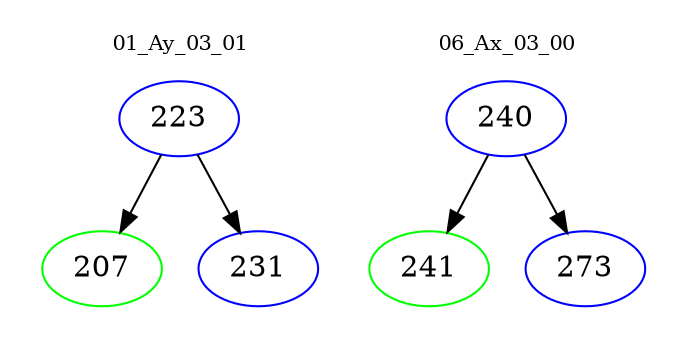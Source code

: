 digraph{
subgraph cluster_0 {
color = white
label = "01_Ay_03_01";
fontsize=10;
T0_223 [label="223", color="blue"]
T0_223 -> T0_207 [color="black"]
T0_207 [label="207", color="green"]
T0_223 -> T0_231 [color="black"]
T0_231 [label="231", color="blue"]
}
subgraph cluster_1 {
color = white
label = "06_Ax_03_00";
fontsize=10;
T1_240 [label="240", color="blue"]
T1_240 -> T1_241 [color="black"]
T1_241 [label="241", color="green"]
T1_240 -> T1_273 [color="black"]
T1_273 [label="273", color="blue"]
}
}
